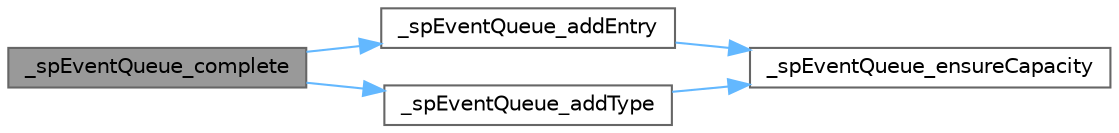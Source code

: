 digraph "_spEventQueue_complete"
{
 // LATEX_PDF_SIZE
  bgcolor="transparent";
  edge [fontname=Helvetica,fontsize=10,labelfontname=Helvetica,labelfontsize=10];
  node [fontname=Helvetica,fontsize=10,shape=box,height=0.2,width=0.4];
  rankdir="LR";
  Node1 [id="Node000001",label="_spEventQueue_complete",height=0.2,width=0.4,color="gray40", fillcolor="grey60", style="filled", fontcolor="black",tooltip=" "];
  Node1 -> Node2 [id="edge5_Node000001_Node000002",color="steelblue1",style="solid",tooltip=" "];
  Node2 [id="Node000002",label="_spEventQueue_addEntry",height=0.2,width=0.4,color="grey40", fillcolor="white", style="filled",URL="$_animation_state_8c.html#a0ed92ad4a59938a53b929819762bc8fc",tooltip=" "];
  Node2 -> Node3 [id="edge6_Node000002_Node000003",color="steelblue1",style="solid",tooltip=" "];
  Node3 [id="Node000003",label="_spEventQueue_ensureCapacity",height=0.2,width=0.4,color="grey40", fillcolor="white", style="filled",URL="$_animation_state_8c.html#adf76c913168fb6693fa402cd6cc8cca3",tooltip=" "];
  Node1 -> Node4 [id="edge7_Node000001_Node000004",color="steelblue1",style="solid",tooltip=" "];
  Node4 [id="Node000004",label="_spEventQueue_addType",height=0.2,width=0.4,color="grey40", fillcolor="white", style="filled",URL="$_animation_state_8c.html#a82e60f2ab9563495a0f3f93cb70d0c33",tooltip=" "];
  Node4 -> Node3 [id="edge8_Node000004_Node000003",color="steelblue1",style="solid",tooltip=" "];
}
